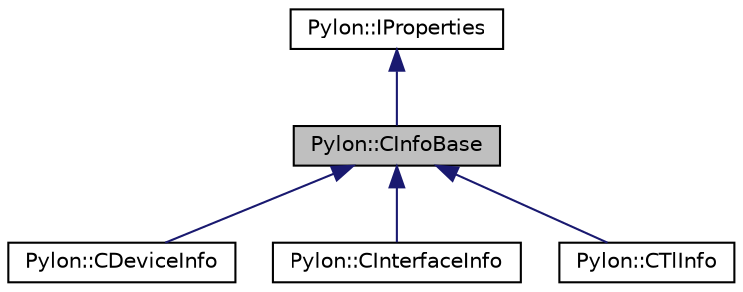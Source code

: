 digraph "Pylon::CInfoBase"
{
  edge [fontname="Helvetica",fontsize="10",labelfontname="Helvetica",labelfontsize="10"];
  node [fontname="Helvetica",fontsize="10",shape=record];
  Node1 [label="Pylon::CInfoBase",height=0.2,width=0.4,color="black", fillcolor="grey75", style="filled", fontcolor="black"];
  Node2 -> Node1 [dir="back",color="midnightblue",fontsize="10",style="solid",fontname="Helvetica"];
  Node2 [label="Pylon::IProperties",height=0.2,width=0.4,color="black", fillcolor="white", style="filled",URL="$struct_pylon_1_1_i_properties.html",tooltip="interface for a property container "];
  Node1 -> Node3 [dir="back",color="midnightblue",fontsize="10",style="solid",fontname="Helvetica"];
  Node3 [label="Pylon::CDeviceInfo",height=0.2,width=0.4,color="black", fillcolor="white", style="filled",URL="$class_pylon_1_1_c_device_info.html",tooltip="Holds information about an enumerated device. "];
  Node1 -> Node4 [dir="back",color="midnightblue",fontsize="10",style="solid",fontname="Helvetica"];
  Node4 [label="Pylon::CInterfaceInfo",height=0.2,width=0.4,color="black", fillcolor="white", style="filled",URL="$class_pylon_1_1_c_interface_info.html",tooltip="Class used for storing information about an interface object provided by a transport layer..."];
  Node1 -> Node5 [dir="back",color="midnightblue",fontsize="10",style="solid",fontname="Helvetica"];
  Node5 [label="Pylon::CTlInfo",height=0.2,width=0.4,color="black", fillcolor="white", style="filled",URL="$class_pylon_1_1_c_tl_info.html",tooltip="Class used for storing the result of the transport layer enumeration process. "];
}
